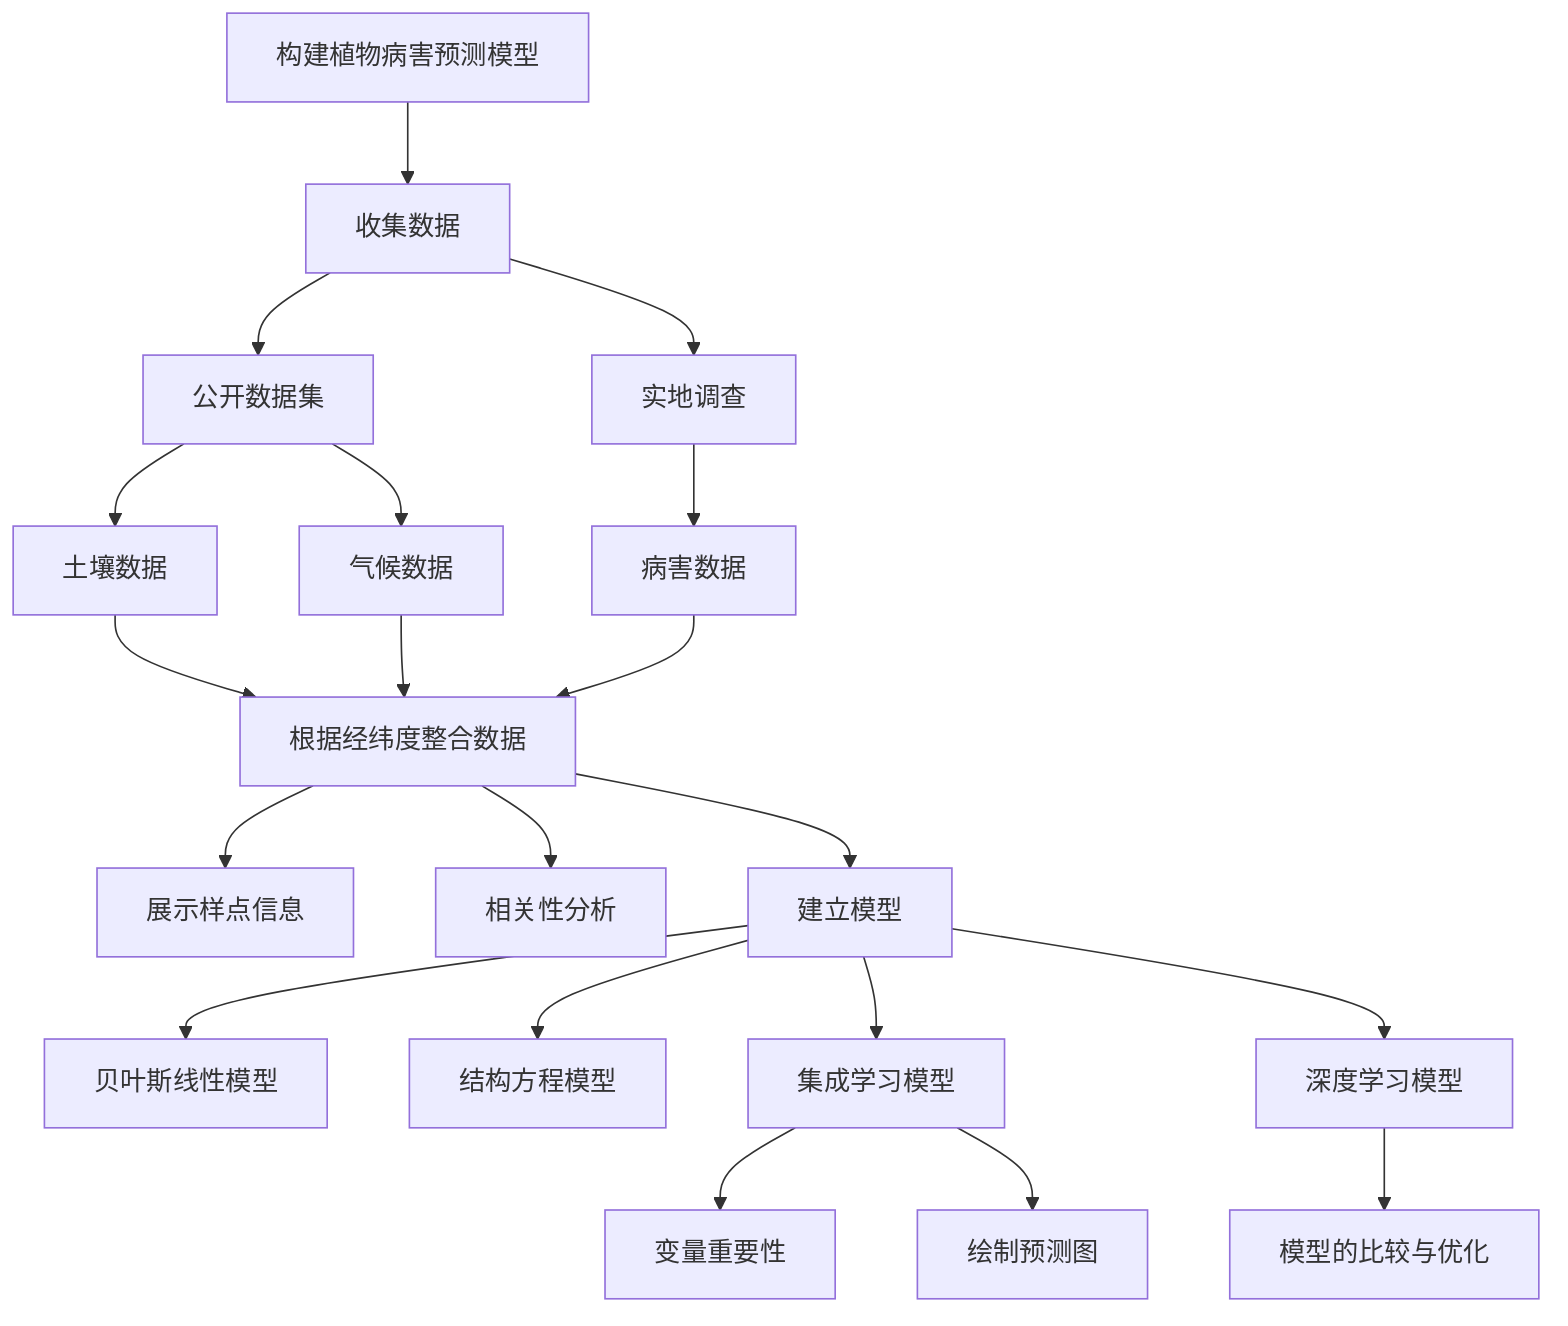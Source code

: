 graph TD;
    科学问题["构建植物病害预测模型"] --> 收集数据["收集数据"];

    收集数据 --> 公开数据集;
    收集数据 --> 实地调查;
    公开数据集 --> 土壤数据["土壤数据"];
    公开数据集 --> 气候数据["气候数据"];
    
    实地调查 --> 病害数据["病害数据"];
    
    气候数据 --> 根据经纬度整合数据;
    病害数据 --> 根据经纬度整合数据;
    土壤数据 --> 根据经纬度整合数据;
    
    根据经纬度整合数据 --> 展示样点信息;
    根据经纬度整合数据 --> 相关性分析;
    根据经纬度整合数据 --> 建立模型;
    建立模型 --> 贝叶斯线性模型["贝叶斯线性模型"];
    建立模型 --> 结构方程模型["结构方程模型"];
    建立模型 --> 集成学习模型["集成学习模型"];
    建立模型 --> 深度学习模型["深度学习模型"];
    集成学习模型["集成学习模型"]--> 变量重要性["变量重要性"]

    集成学习模型["集成学习模型"]--> 绘制预测图["绘制预测图"]

    深度学习模型["深度学习模型"]--> 模型的比较与优化["模型的比较与优化"]